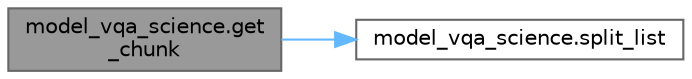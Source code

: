 digraph "model_vqa_science.get_chunk"
{
 // LATEX_PDF_SIZE
  bgcolor="transparent";
  edge [fontname=Helvetica,fontsize=10,labelfontname=Helvetica,labelfontsize=10];
  node [fontname=Helvetica,fontsize=10,shape=box,height=0.2,width=0.4];
  rankdir="LR";
  Node1 [id="Node000001",label="model_vqa_science.get\l_chunk",height=0.2,width=0.4,color="gray40", fillcolor="grey60", style="filled", fontcolor="black",tooltip=" "];
  Node1 -> Node2 [id="edge1_Node000001_Node000002",color="steelblue1",style="solid",tooltip=" "];
  Node2 [id="Node000002",label="model_vqa_science.split_list",height=0.2,width=0.4,color="grey40", fillcolor="white", style="filled",URL="$namespacemodel__vqa__science.html#a1674fc1be04ac26c6ae97fb6672d19c6",tooltip=" "];
}
